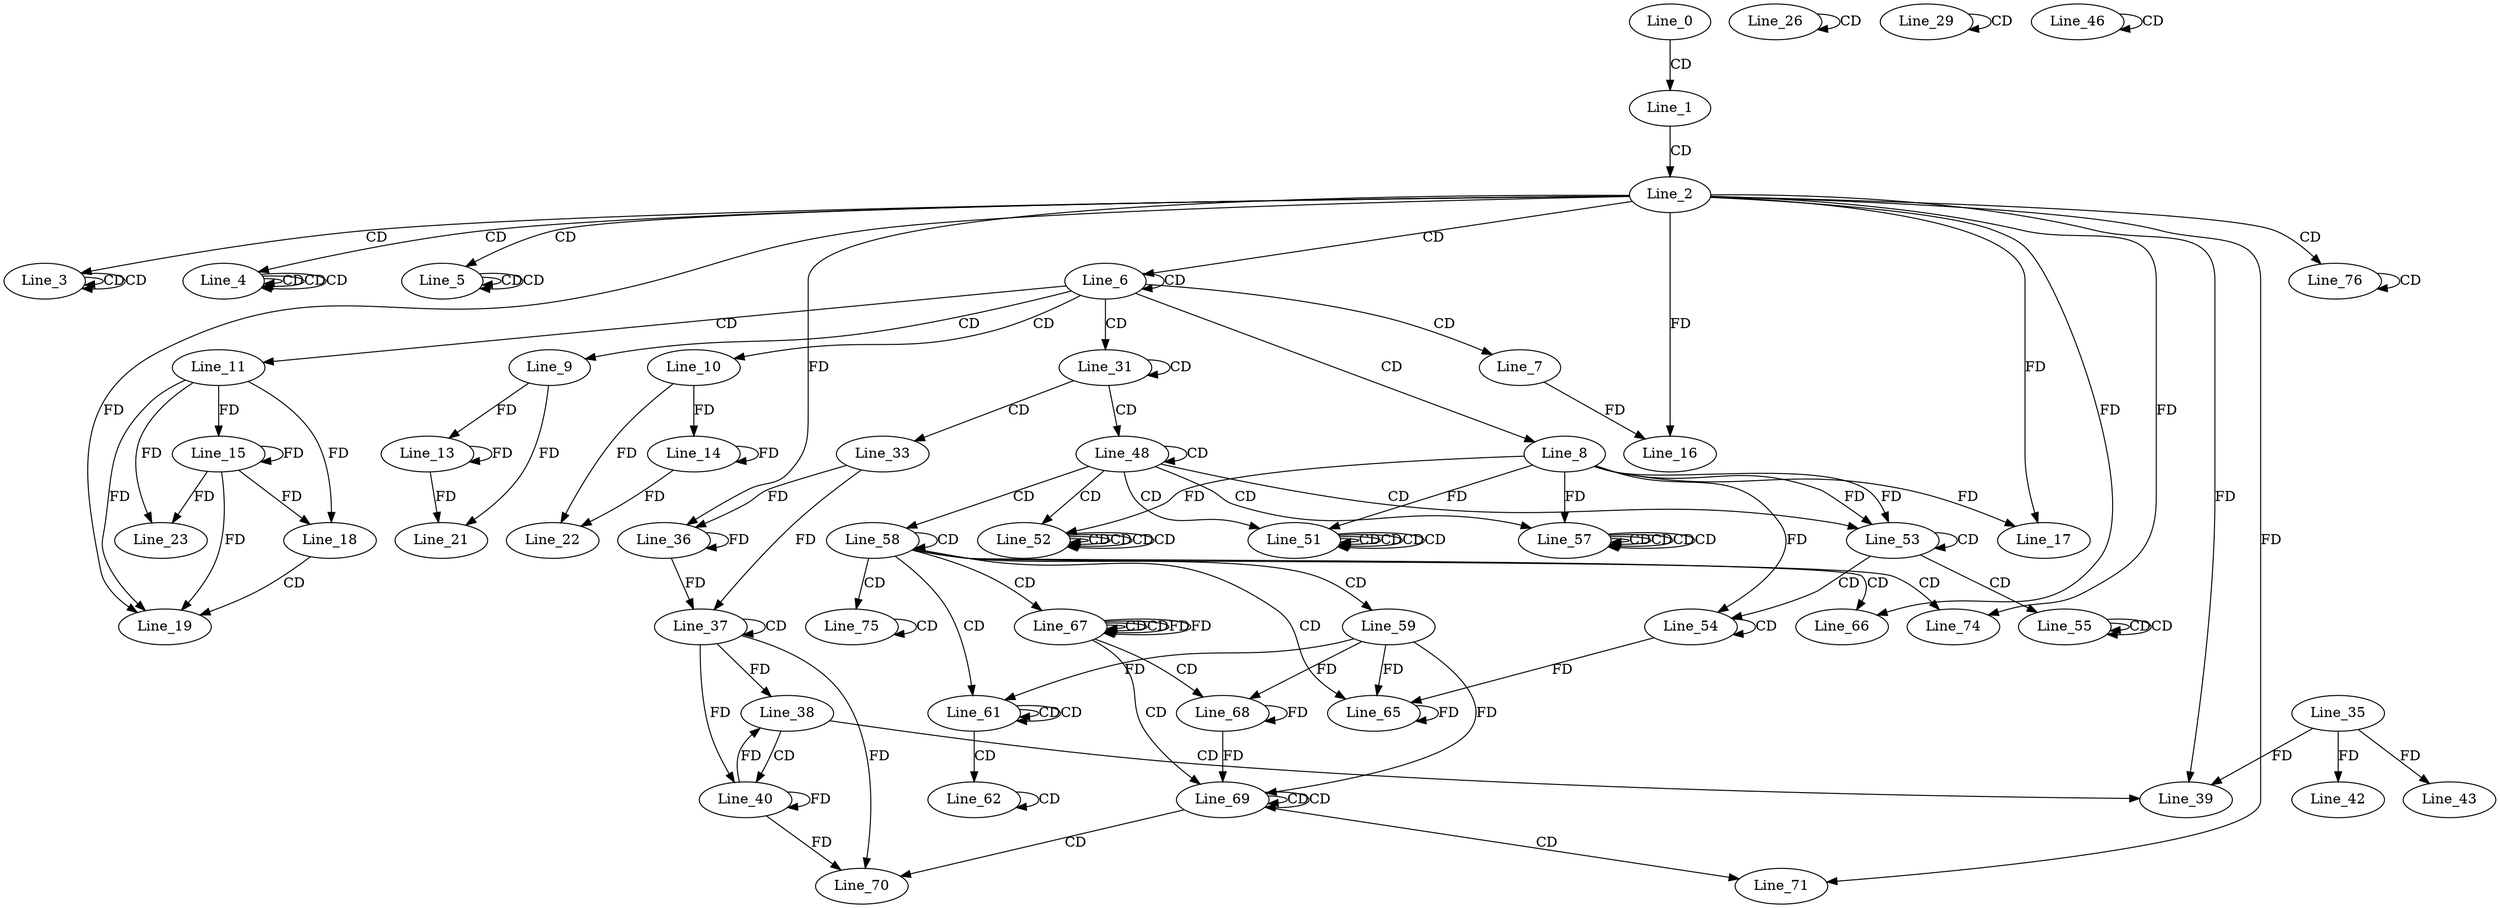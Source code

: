 digraph G {
  Line_0;
  Line_1;
  Line_2;
  Line_3;
  Line_3;
  Line_3;
  Line_4;
  Line_4;
  Line_4;
  Line_4;
  Line_4;
  Line_5;
  Line_5;
  Line_5;
  Line_6;
  Line_6;
  Line_7;
  Line_8;
  Line_9;
  Line_10;
  Line_11;
  Line_13;
  Line_14;
  Line_15;
  Line_16;
  Line_17;
  Line_17;
  Line_18;
  Line_18;
  Line_19;
  Line_19;
  Line_21;
  Line_22;
  Line_23;
  Line_26;
  Line_26;
  Line_29;
  Line_29;
  Line_31;
  Line_31;
  Line_33;
  Line_36;
  Line_36;
  Line_37;
  Line_37;
  Line_37;
  Line_38;
  Line_39;
  Line_35;
  Line_39;
  Line_40;
  Line_42;
  Line_43;
  Line_46;
  Line_46;
  Line_48;
  Line_48;
  Line_51;
  Line_51;
  Line_51;
  Line_51;
  Line_51;
  Line_52;
  Line_52;
  Line_52;
  Line_52;
  Line_52;
  Line_53;
  Line_53;
  Line_54;
  Line_54;
  Line_55;
  Line_55;
  Line_55;
  Line_57;
  Line_57;
  Line_57;
  Line_57;
  Line_57;
  Line_58;
  Line_58;
  Line_59;
  Line_61;
  Line_61;
  Line_61;
  Line_61;
  Line_61;
  Line_62;
  Line_62;
  Line_65;
  Line_65;
  Line_66;
  Line_67;
  Line_67;
  Line_67;
  Line_68;
  Line_69;
  Line_69;
  Line_69;
  Line_70;
  Line_71;
  Line_74;
  Line_75;
  Line_75;
  Line_76;
  Line_76;
  Line_0 -> Line_1 [ label="CD" ];
  Line_1 -> Line_2 [ label="CD" ];
  Line_2 -> Line_3 [ label="CD" ];
  Line_3 -> Line_3 [ label="CD" ];
  Line_3 -> Line_3 [ label="CD" ];
  Line_2 -> Line_4 [ label="CD" ];
  Line_4 -> Line_4 [ label="CD" ];
  Line_4 -> Line_4 [ label="CD" ];
  Line_4 -> Line_4 [ label="CD" ];
  Line_2 -> Line_5 [ label="CD" ];
  Line_5 -> Line_5 [ label="CD" ];
  Line_5 -> Line_5 [ label="CD" ];
  Line_2 -> Line_6 [ label="CD" ];
  Line_6 -> Line_6 [ label="CD" ];
  Line_6 -> Line_7 [ label="CD" ];
  Line_6 -> Line_8 [ label="CD" ];
  Line_6 -> Line_9 [ label="CD" ];
  Line_6 -> Line_10 [ label="CD" ];
  Line_6 -> Line_11 [ label="CD" ];
  Line_9 -> Line_13 [ label="FD" ];
  Line_13 -> Line_13 [ label="FD" ];
  Line_10 -> Line_14 [ label="FD" ];
  Line_14 -> Line_14 [ label="FD" ];
  Line_11 -> Line_15 [ label="FD" ];
  Line_15 -> Line_15 [ label="FD" ];
  Line_2 -> Line_16 [ label="FD" ];
  Line_7 -> Line_16 [ label="FD" ];
  Line_2 -> Line_17 [ label="FD" ];
  Line_8 -> Line_17 [ label="FD" ];
  Line_11 -> Line_18 [ label="FD" ];
  Line_15 -> Line_18 [ label="FD" ];
  Line_18 -> Line_19 [ label="CD" ];
  Line_2 -> Line_19 [ label="FD" ];
  Line_11 -> Line_19 [ label="FD" ];
  Line_15 -> Line_19 [ label="FD" ];
  Line_9 -> Line_21 [ label="FD" ];
  Line_13 -> Line_21 [ label="FD" ];
  Line_10 -> Line_22 [ label="FD" ];
  Line_14 -> Line_22 [ label="FD" ];
  Line_11 -> Line_23 [ label="FD" ];
  Line_15 -> Line_23 [ label="FD" ];
  Line_26 -> Line_26 [ label="CD" ];
  Line_29 -> Line_29 [ label="CD" ];
  Line_6 -> Line_31 [ label="CD" ];
  Line_31 -> Line_31 [ label="CD" ];
  Line_31 -> Line_33 [ label="CD" ];
  Line_33 -> Line_36 [ label="FD" ];
  Line_36 -> Line_36 [ label="FD" ];
  Line_2 -> Line_36 [ label="FD" ];
  Line_37 -> Line_37 [ label="CD" ];
  Line_33 -> Line_37 [ label="FD" ];
  Line_36 -> Line_37 [ label="FD" ];
  Line_37 -> Line_38 [ label="FD" ];
  Line_38 -> Line_39 [ label="CD" ];
  Line_35 -> Line_39 [ label="FD" ];
  Line_2 -> Line_39 [ label="FD" ];
  Line_38 -> Line_40 [ label="CD" ];
  Line_40 -> Line_40 [ label="FD" ];
  Line_37 -> Line_40 [ label="FD" ];
  Line_35 -> Line_42 [ label="FD" ];
  Line_35 -> Line_43 [ label="FD" ];
  Line_46 -> Line_46 [ label="CD" ];
  Line_31 -> Line_48 [ label="CD" ];
  Line_48 -> Line_48 [ label="CD" ];
  Line_48 -> Line_51 [ label="CD" ];
  Line_51 -> Line_51 [ label="CD" ];
  Line_51 -> Line_51 [ label="CD" ];
  Line_8 -> Line_51 [ label="FD" ];
  Line_51 -> Line_51 [ label="CD" ];
  Line_51 -> Line_51 [ label="CD" ];
  Line_48 -> Line_52 [ label="CD" ];
  Line_52 -> Line_52 [ label="CD" ];
  Line_52 -> Line_52 [ label="CD" ];
  Line_8 -> Line_52 [ label="FD" ];
  Line_52 -> Line_52 [ label="CD" ];
  Line_52 -> Line_52 [ label="CD" ];
  Line_48 -> Line_53 [ label="CD" ];
  Line_8 -> Line_53 [ label="FD" ];
  Line_53 -> Line_53 [ label="CD" ];
  Line_8 -> Line_53 [ label="FD" ];
  Line_53 -> Line_54 [ label="CD" ];
  Line_54 -> Line_54 [ label="CD" ];
  Line_8 -> Line_54 [ label="FD" ];
  Line_53 -> Line_55 [ label="CD" ];
  Line_55 -> Line_55 [ label="CD" ];
  Line_55 -> Line_55 [ label="CD" ];
  Line_48 -> Line_57 [ label="CD" ];
  Line_57 -> Line_57 [ label="CD" ];
  Line_57 -> Line_57 [ label="CD" ];
  Line_8 -> Line_57 [ label="FD" ];
  Line_57 -> Line_57 [ label="CD" ];
  Line_57 -> Line_57 [ label="CD" ];
  Line_48 -> Line_58 [ label="CD" ];
  Line_58 -> Line_58 [ label="CD" ];
  Line_58 -> Line_59 [ label="CD" ];
  Line_58 -> Line_61 [ label="CD" ];
  Line_61 -> Line_61 [ label="CD" ];
  Line_59 -> Line_61 [ label="FD" ];
  Line_61 -> Line_61 [ label="CD" ];
  Line_61 -> Line_62 [ label="CD" ];
  Line_62 -> Line_62 [ label="CD" ];
  Line_58 -> Line_65 [ label="CD" ];
  Line_54 -> Line_65 [ label="FD" ];
  Line_65 -> Line_65 [ label="FD" ];
  Line_59 -> Line_65 [ label="FD" ];
  Line_58 -> Line_66 [ label="CD" ];
  Line_2 -> Line_66 [ label="FD" ];
  Line_58 -> Line_67 [ label="CD" ];
  Line_67 -> Line_67 [ label="CD" ];
  Line_67 -> Line_67 [ label="CD" ];
  Line_67 -> Line_67 [ label="FD" ];
  Line_67 -> Line_68 [ label="CD" ];
  Line_68 -> Line_68 [ label="FD" ];
  Line_59 -> Line_68 [ label="FD" ];
  Line_67 -> Line_69 [ label="CD" ];
  Line_69 -> Line_69 [ label="CD" ];
  Line_69 -> Line_69 [ label="CD" ];
  Line_68 -> Line_69 [ label="FD" ];
  Line_59 -> Line_69 [ label="FD" ];
  Line_69 -> Line_70 [ label="CD" ];
  Line_40 -> Line_70 [ label="FD" ];
  Line_37 -> Line_70 [ label="FD" ];
  Line_69 -> Line_71 [ label="CD" ];
  Line_2 -> Line_71 [ label="FD" ];
  Line_58 -> Line_74 [ label="CD" ];
  Line_2 -> Line_74 [ label="FD" ];
  Line_58 -> Line_75 [ label="CD" ];
  Line_75 -> Line_75 [ label="CD" ];
  Line_2 -> Line_76 [ label="CD" ];
  Line_76 -> Line_76 [ label="CD" ];
  Line_40 -> Line_38 [ label="FD" ];
  Line_67 -> Line_67 [ label="FD" ];
}
